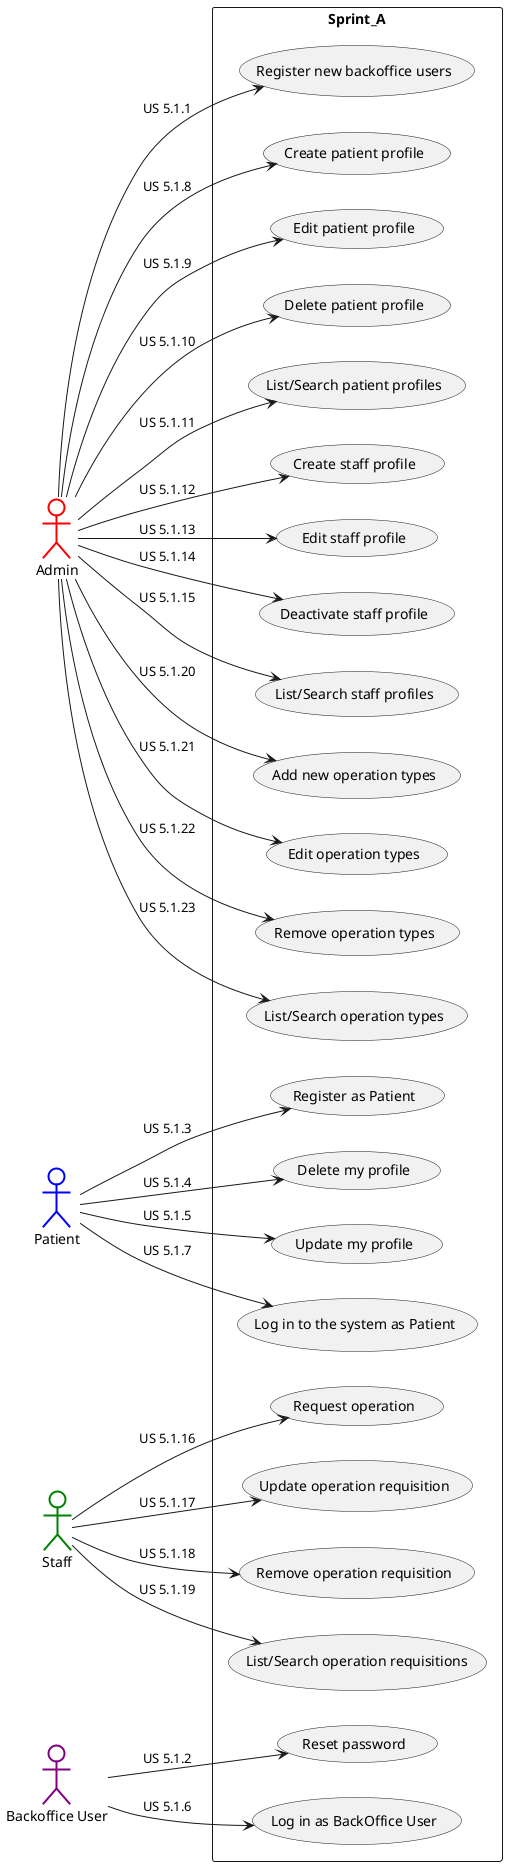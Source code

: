 @startuml use-case-diagram-sprintA

left to right direction

actor "Admin" as AD #white;line:red;line.bold;text:black
actor "Patient" as PA #white;line:blue;line.bold;text:black
actor "Staff" as ST #white;line:green;line.bold;text:black
actor "Backoffice User" as BU #white;line:purple;line.bold;text:black

rectangle Sprint_A { 
    usecase "Register new backoffice users" as US5_1_1
    usecase "Reset password" as US5_1_2
    usecase "Register as Patient" as US5_1_3
    usecase "Delete my profile" as US5_1_4
    usecase "Update my profile" as US5_1_5
    usecase "Log in as BackOffice User" as US5_1_6
    usecase "Log in to the system as Patient" as US5_1_7
    usecase "Create patient profile" as US5_1_8
    usecase "Edit patient profile" as US5_1_9
    usecase "Delete patient profile" as US5_1_10
    usecase "List/Search patient profiles" as US5_1_11
    usecase "Create staff profile" as US5_1_12
    usecase "Edit staff profile" as US5_1_13
    usecase "Deactivate staff profile" as US5_1_14
    usecase "List/Search staff profiles" as US5_1_15
    usecase "Request operation" as US5_1_16
    usecase "Update operation requisition" as US5_1_17
    usecase "Remove operation requisition" as US5_1_18
    usecase "List/Search operation requisitions" as US5_1_19
    usecase "Add new operation types" as US5_1_20
    usecase "Edit operation types" as US5_1_21
    usecase "Remove operation types" as US5_1_22
    usecase "List/Search operation types" as US5_1_23
}

AD --> US5_1_1 : "US 5.1.1"
BU --> US5_1_2 : "US 5.1.2"
PA --> US5_1_3 : "US 5.1.3"
PA --> US5_1_4 : "US 5.1.4"
PA --> US5_1_5 : "US 5.1.5"
BU --> US5_1_6 : "US 5.1.6"
PA --> US5_1_7 : "US 5.1.7"
AD --> US5_1_8 : "US 5.1.8"
AD --> US5_1_9 : "US 5.1.9"
AD --> US5_1_10 : "US 5.1.10"
AD --> US5_1_11 : "US 5.1.11"
AD --> US5_1_12 : "US 5.1.12"
AD --> US5_1_13 : "US 5.1.13"
AD --> US5_1_14 : "US 5.1.14"
AD --> US5_1_15 : "US 5.1.15"
ST --> US5_1_16 : "US 5.1.16"
ST --> US5_1_17 : "US 5.1.17"
ST --> US5_1_18 : "US 5.1.18"
ST --> US5_1_19 : "US 5.1.19"
AD --> US5_1_20 : "US 5.1.20"
AD --> US5_1_21 : "US 5.1.21"
AD --> US5_1_22 : "US 5.1.22"
AD --> US5_1_23 : "US 5.1.23"
@enduml